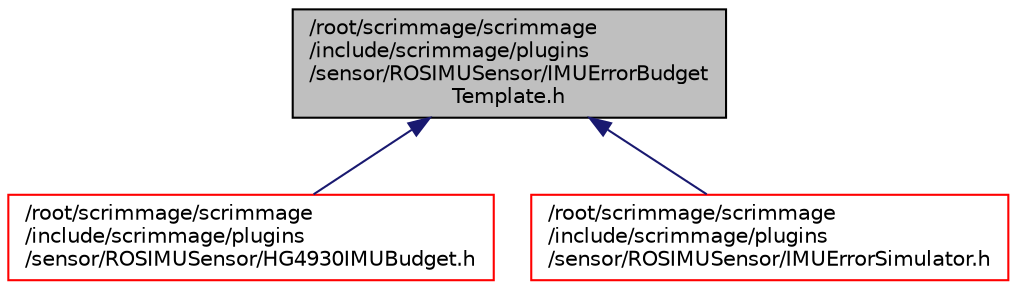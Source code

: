 digraph "/root/scrimmage/scrimmage/include/scrimmage/plugins/sensor/ROSIMUSensor/IMUErrorBudgetTemplate.h"
{
 // LATEX_PDF_SIZE
  edge [fontname="Helvetica",fontsize="10",labelfontname="Helvetica",labelfontsize="10"];
  node [fontname="Helvetica",fontsize="10",shape=record];
  Node1 [label="/root/scrimmage/scrimmage\l/include/scrimmage/plugins\l/sensor/ROSIMUSensor/IMUErrorBudget\lTemplate.h",height=0.2,width=0.4,color="black", fillcolor="grey75", style="filled", fontcolor="black",tooltip="Base class for IMU Error budget."];
  Node1 -> Node2 [dir="back",color="midnightblue",fontsize="10",style="solid",fontname="Helvetica"];
  Node2 [label="/root/scrimmage/scrimmage\l/include/scrimmage/plugins\l/sensor/ROSIMUSensor/HG4930IMUBudget.h",height=0.2,width=0.4,color="red", fillcolor="white", style="filled",URL="$HG4930IMUBudget_8h.html",tooltip="Error budget generating IMU errors to emulate an HG4930 IMU."];
  Node1 -> Node6 [dir="back",color="midnightblue",fontsize="10",style="solid",fontname="Helvetica"];
  Node6 [label="/root/scrimmage/scrimmage\l/include/scrimmage/plugins\l/sensor/ROSIMUSensor/IMUErrorSimulator.h",height=0.2,width=0.4,color="red", fillcolor="white", style="filled",URL="$IMUErrorSimulator_8h.html",tooltip="Class for simulating randomized IMU error."];
}
